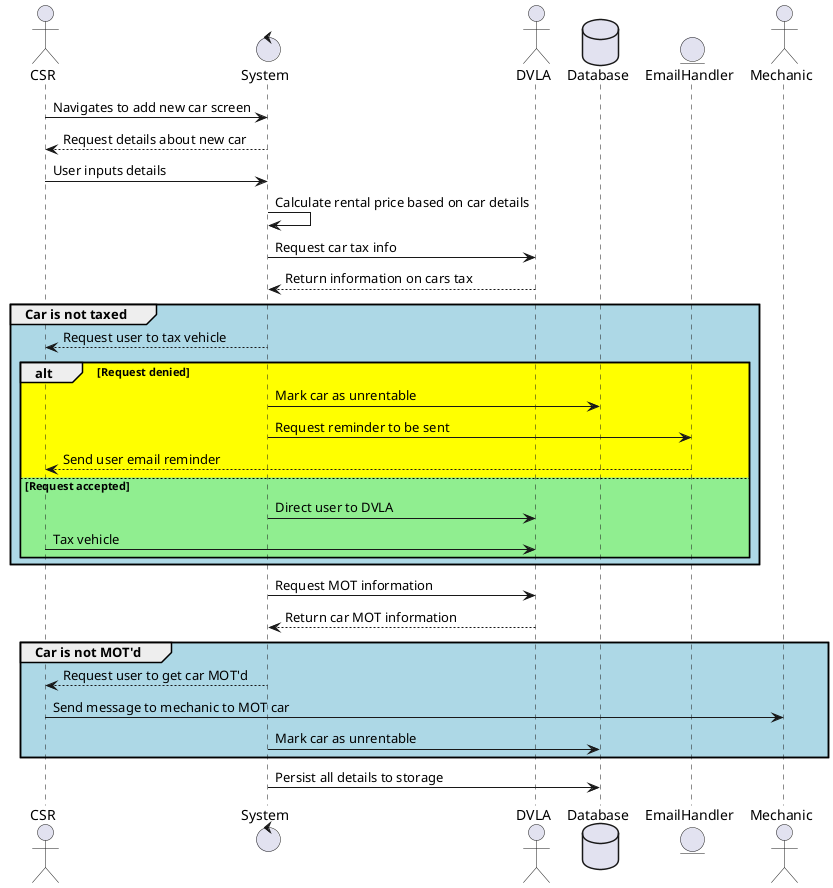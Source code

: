 @startuml
actor CSR as csr
control System as sys
actor DVLA as dvla
database Database as db
entity EmailHandler as email
actor Mechanic as mech

csr -> sys : Navigates to add new car screen
csr <-- sys : Request details about new car
csr -> sys : User inputs details

sys -> sys : Calculate rental price based on car details
sys -> dvla : Request car tax info
sys <-- dvla : Return information on cars tax

group #LightBlue Car is not taxed
  csr <-- sys : Request user to tax vehicle
  alt #Yellow Request denied
    sys -> db : Mark car as unrentable
    sys -> email : Request reminder to be sent
    csr <-- email : Send user email reminder
  else #LightGreen Request accepted
    sys -> dvla : Direct user to DVLA
    csr -> dvla : Tax vehicle
  end
end

sys -> dvla : Request MOT information
sys <-- dvla : Return car MOT information
group #LightBlue Car is not MOT'd
  csr <-- sys : Request user to get car MOT'd
  csr -> mech : Send message to mechanic to MOT car
  sys -> db : Mark car as unrentable
end
sys -> db : Persist all details to storage
@enduml